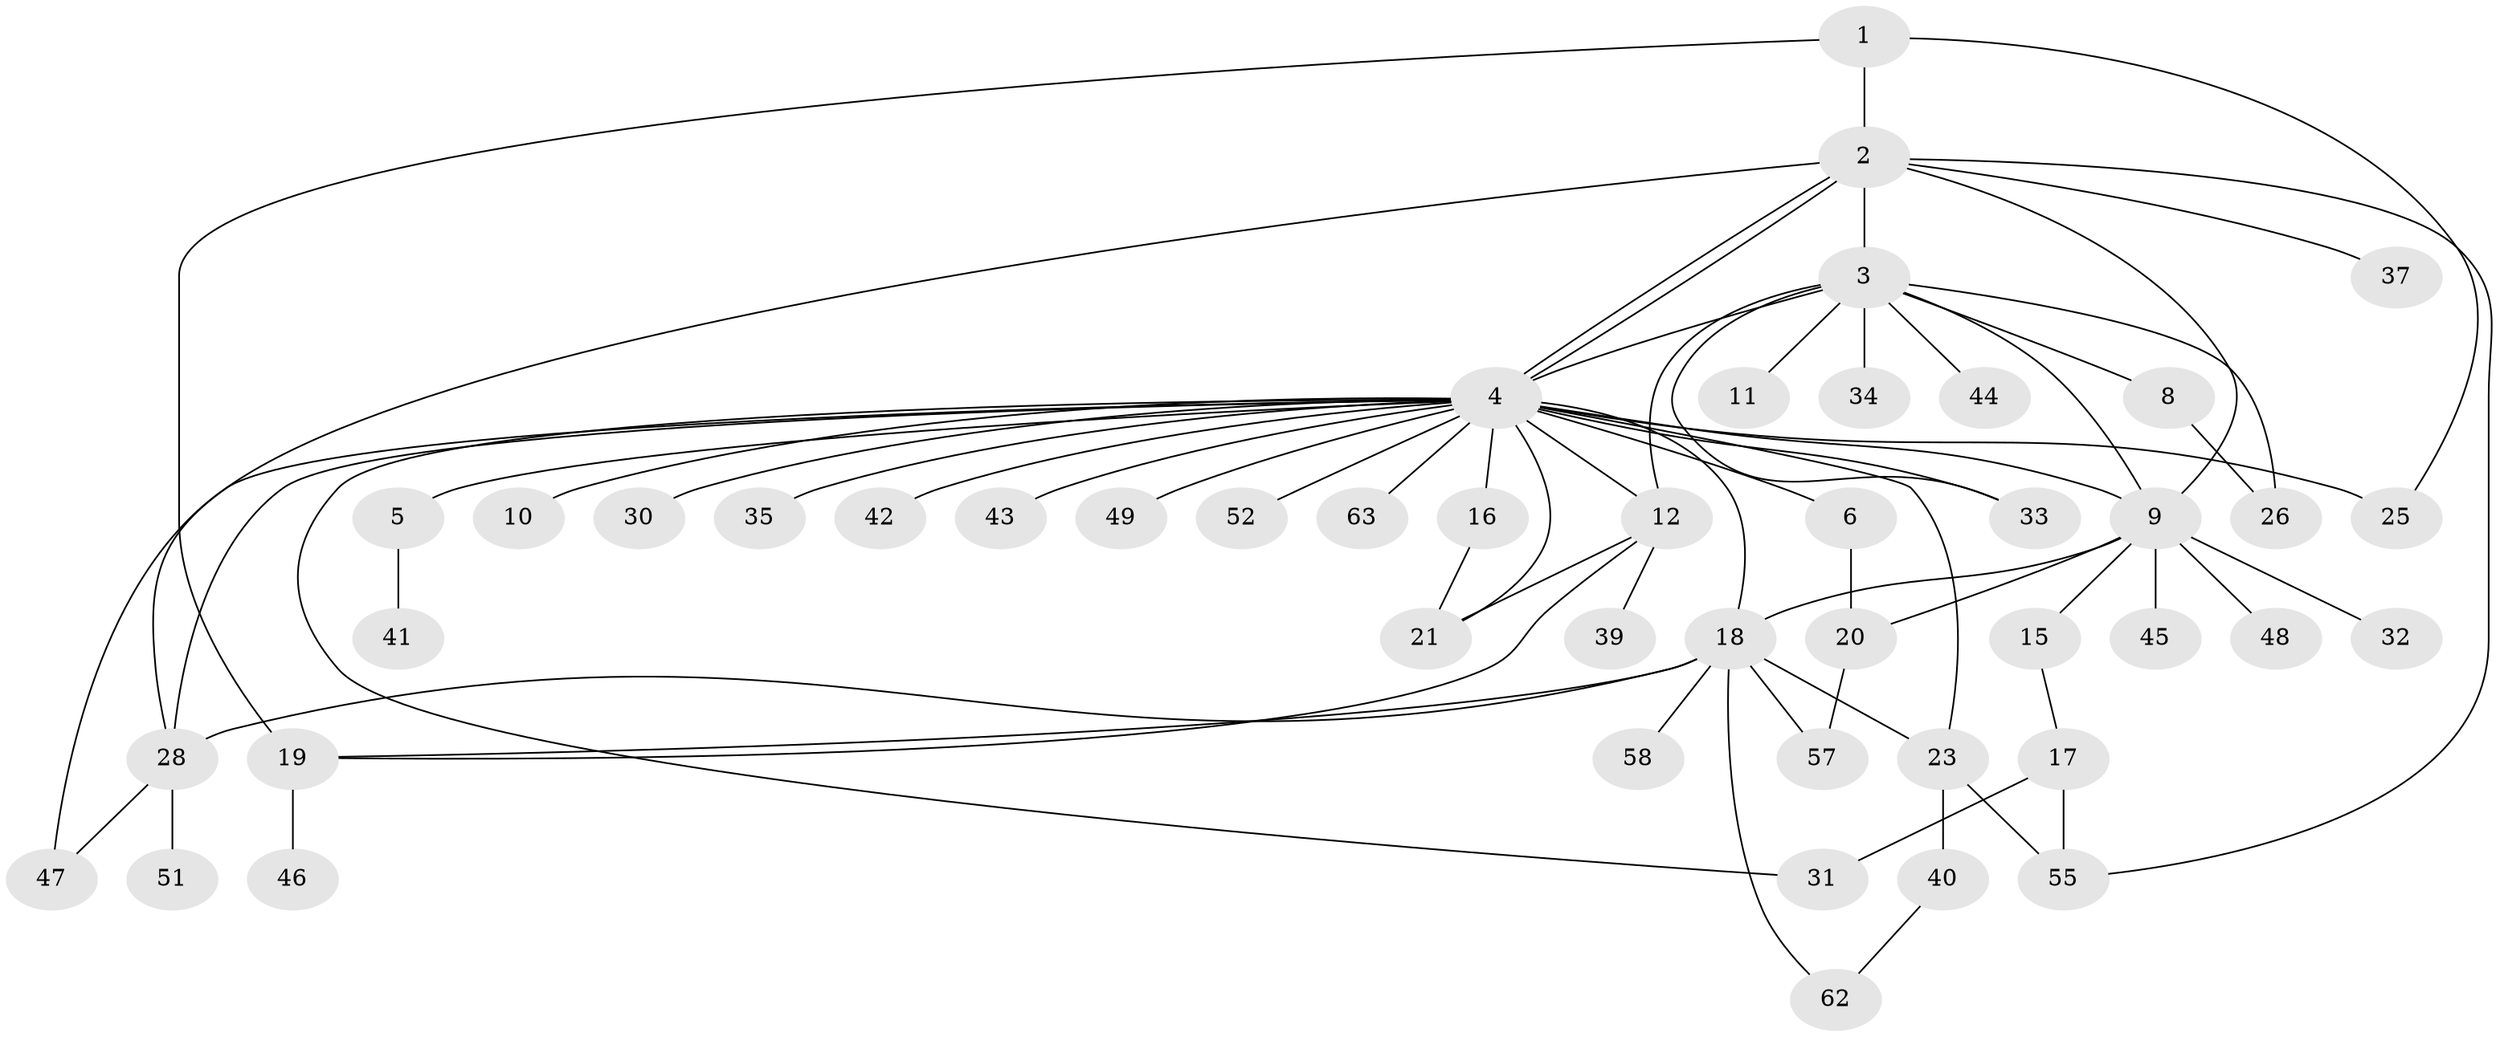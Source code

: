 // original degree distribution, {3: 0.16923076923076924, 9: 0.015384615384615385, 6: 0.06153846153846154, 29: 0.015384615384615385, 2: 0.18461538461538463, 1: 0.4461538461538462, 11: 0.015384615384615385, 5: 0.03076923076923077, 4: 0.046153846153846156, 7: 0.015384615384615385}
// Generated by graph-tools (version 1.1) at 2025/41/03/06/25 10:41:45]
// undirected, 47 vertices, 69 edges
graph export_dot {
graph [start="1"]
  node [color=gray90,style=filled];
  1 [super="+53"];
  2 [super="+65"];
  3 [super="+7"];
  4 [super="+59"];
  5 [super="+24"];
  6 [super="+13"];
  8;
  9 [super="+14"];
  10;
  11;
  12 [super="+27"];
  15;
  16;
  17;
  18 [super="+22"];
  19 [super="+38"];
  20 [super="+64"];
  21 [super="+50"];
  23;
  25;
  26 [super="+60"];
  28 [super="+29"];
  30;
  31 [super="+56"];
  32;
  33 [super="+36"];
  34;
  35;
  37;
  39;
  40 [super="+54"];
  41;
  42;
  43;
  44;
  45;
  46;
  47;
  48;
  49;
  51;
  52;
  55 [super="+61"];
  57;
  58;
  62;
  63;
  1 -- 2;
  1 -- 19;
  1 -- 25;
  2 -- 3;
  2 -- 4;
  2 -- 4;
  2 -- 28;
  2 -- 37;
  2 -- 55;
  2 -- 9;
  3 -- 4;
  3 -- 12;
  3 -- 26;
  3 -- 34;
  3 -- 33;
  3 -- 8;
  3 -- 9;
  3 -- 11;
  3 -- 44;
  4 -- 5;
  4 -- 6;
  4 -- 9 [weight=3];
  4 -- 10;
  4 -- 16;
  4 -- 18 [weight=2];
  4 -- 21 [weight=2];
  4 -- 23;
  4 -- 25;
  4 -- 28 [weight=2];
  4 -- 30;
  4 -- 31;
  4 -- 33;
  4 -- 35;
  4 -- 42;
  4 -- 43;
  4 -- 47;
  4 -- 49;
  4 -- 52;
  4 -- 63;
  4 -- 12;
  5 -- 41;
  6 -- 20;
  8 -- 26;
  9 -- 45;
  9 -- 32;
  9 -- 15;
  9 -- 48;
  9 -- 20;
  9 -- 18;
  12 -- 21;
  12 -- 39;
  12 -- 19;
  15 -- 17;
  16 -- 21;
  17 -- 31;
  17 -- 55;
  18 -- 23;
  18 -- 58;
  18 -- 62;
  18 -- 28;
  18 -- 57;
  18 -- 19;
  19 -- 46;
  20 -- 57;
  23 -- 40;
  23 -- 55;
  28 -- 47;
  28 -- 51;
  40 -- 62;
}
